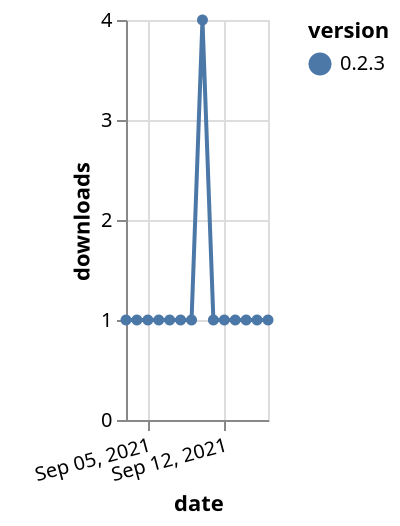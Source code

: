 {"$schema": "https://vega.github.io/schema/vega-lite/v5.json", "description": "A simple bar chart with embedded data.", "data": {"values": [{"date": "2021-09-03", "total": 166, "delta": 1, "version": "0.2.3"}, {"date": "2021-09-04", "total": 167, "delta": 1, "version": "0.2.3"}, {"date": "2021-09-05", "total": 168, "delta": 1, "version": "0.2.3"}, {"date": "2021-09-06", "total": 169, "delta": 1, "version": "0.2.3"}, {"date": "2021-09-07", "total": 170, "delta": 1, "version": "0.2.3"}, {"date": "2021-09-08", "total": 171, "delta": 1, "version": "0.2.3"}, {"date": "2021-09-09", "total": 172, "delta": 1, "version": "0.2.3"}, {"date": "2021-09-10", "total": 176, "delta": 4, "version": "0.2.3"}, {"date": "2021-09-11", "total": 177, "delta": 1, "version": "0.2.3"}, {"date": "2021-09-12", "total": 178, "delta": 1, "version": "0.2.3"}, {"date": "2021-09-13", "total": 179, "delta": 1, "version": "0.2.3"}, {"date": "2021-09-14", "total": 180, "delta": 1, "version": "0.2.3"}, {"date": "2021-09-15", "total": 181, "delta": 1, "version": "0.2.3"}, {"date": "2021-09-16", "total": 182, "delta": 1, "version": "0.2.3"}]}, "width": "container", "mark": {"type": "line", "point": {"filled": true}}, "encoding": {"x": {"field": "date", "type": "temporal", "timeUnit": "yearmonthdate", "title": "date", "axis": {"labelAngle": -15}}, "y": {"field": "delta", "type": "quantitative", "title": "downloads"}, "color": {"field": "version", "type": "nominal"}, "tooltip": {"field": "delta"}}}